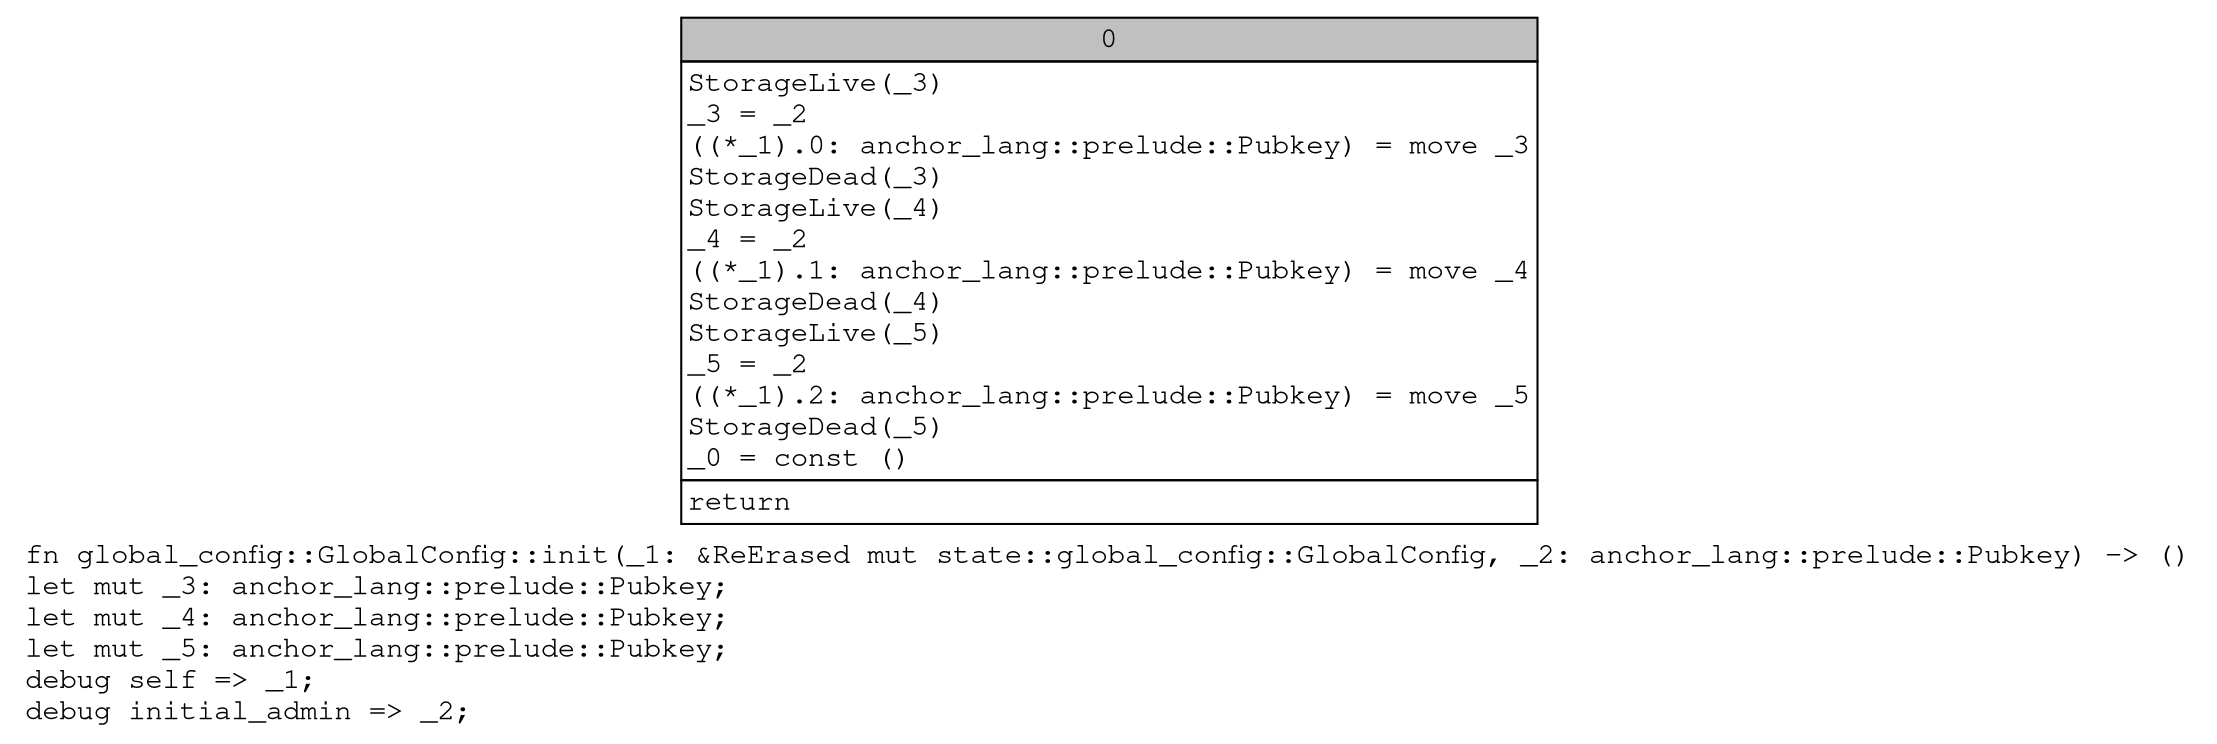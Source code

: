 digraph Mir_0_1446 {
    graph [fontname="Courier, monospace"];
    node [fontname="Courier, monospace"];
    edge [fontname="Courier, monospace"];
    label=<fn global_config::GlobalConfig::init(_1: &amp;ReErased mut state::global_config::GlobalConfig, _2: anchor_lang::prelude::Pubkey) -&gt; ()<br align="left"/>let mut _3: anchor_lang::prelude::Pubkey;<br align="left"/>let mut _4: anchor_lang::prelude::Pubkey;<br align="left"/>let mut _5: anchor_lang::prelude::Pubkey;<br align="left"/>debug self =&gt; _1;<br align="left"/>debug initial_admin =&gt; _2;<br align="left"/>>;
    bb0__0_1446 [shape="none", label=<<table border="0" cellborder="1" cellspacing="0"><tr><td bgcolor="gray" align="center" colspan="1">0</td></tr><tr><td align="left" balign="left">StorageLive(_3)<br/>_3 = _2<br/>((*_1).0: anchor_lang::prelude::Pubkey) = move _3<br/>StorageDead(_3)<br/>StorageLive(_4)<br/>_4 = _2<br/>((*_1).1: anchor_lang::prelude::Pubkey) = move _4<br/>StorageDead(_4)<br/>StorageLive(_5)<br/>_5 = _2<br/>((*_1).2: anchor_lang::prelude::Pubkey) = move _5<br/>StorageDead(_5)<br/>_0 = const ()<br/></td></tr><tr><td align="left">return</td></tr></table>>];
}
